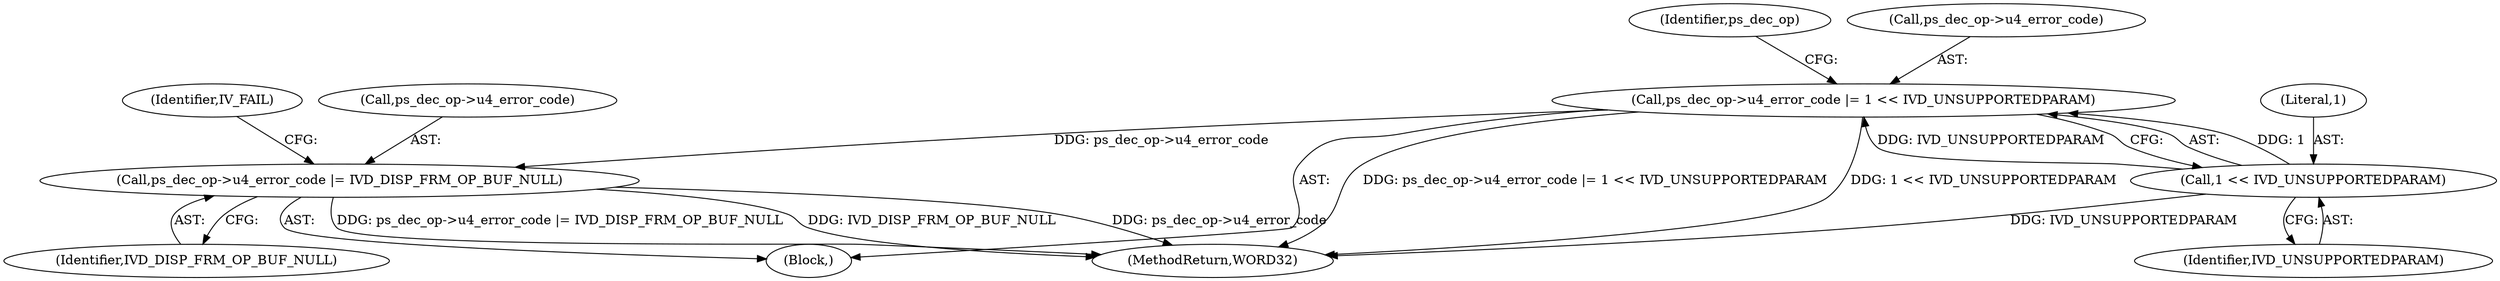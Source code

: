 digraph "0_Android_33ef7de9ddc8ea7eb9cbc440d1cf89957a0c267b@pointer" {
"1000424" [label="(Call,ps_dec_op->u4_error_code |= IVD_DISP_FRM_OP_BUF_NULL)"];
"1000417" [label="(Call,ps_dec_op->u4_error_code |= 1 << IVD_UNSUPPORTEDPARAM)"];
"1000421" [label="(Call,1 << IVD_UNSUPPORTEDPARAM)"];
"1002189" [label="(MethodReturn,WORD32)"];
"1000430" [label="(Identifier,IV_FAIL)"];
"1000426" [label="(Identifier,ps_dec_op)"];
"1000416" [label="(Block,)"];
"1000421" [label="(Call,1 << IVD_UNSUPPORTEDPARAM)"];
"1000424" [label="(Call,ps_dec_op->u4_error_code |= IVD_DISP_FRM_OP_BUF_NULL)"];
"1000428" [label="(Identifier,IVD_DISP_FRM_OP_BUF_NULL)"];
"1000425" [label="(Call,ps_dec_op->u4_error_code)"];
"1000423" [label="(Identifier,IVD_UNSUPPORTEDPARAM)"];
"1000417" [label="(Call,ps_dec_op->u4_error_code |= 1 << IVD_UNSUPPORTEDPARAM)"];
"1000418" [label="(Call,ps_dec_op->u4_error_code)"];
"1000422" [label="(Literal,1)"];
"1000424" -> "1000416"  [label="AST: "];
"1000424" -> "1000428"  [label="CFG: "];
"1000425" -> "1000424"  [label="AST: "];
"1000428" -> "1000424"  [label="AST: "];
"1000430" -> "1000424"  [label="CFG: "];
"1000424" -> "1002189"  [label="DDG: IVD_DISP_FRM_OP_BUF_NULL"];
"1000424" -> "1002189"  [label="DDG: ps_dec_op->u4_error_code"];
"1000424" -> "1002189"  [label="DDG: ps_dec_op->u4_error_code |= IVD_DISP_FRM_OP_BUF_NULL"];
"1000417" -> "1000424"  [label="DDG: ps_dec_op->u4_error_code"];
"1000417" -> "1000416"  [label="AST: "];
"1000417" -> "1000421"  [label="CFG: "];
"1000418" -> "1000417"  [label="AST: "];
"1000421" -> "1000417"  [label="AST: "];
"1000426" -> "1000417"  [label="CFG: "];
"1000417" -> "1002189"  [label="DDG: ps_dec_op->u4_error_code |= 1 << IVD_UNSUPPORTEDPARAM"];
"1000417" -> "1002189"  [label="DDG: 1 << IVD_UNSUPPORTEDPARAM"];
"1000421" -> "1000417"  [label="DDG: 1"];
"1000421" -> "1000417"  [label="DDG: IVD_UNSUPPORTEDPARAM"];
"1000421" -> "1000423"  [label="CFG: "];
"1000422" -> "1000421"  [label="AST: "];
"1000423" -> "1000421"  [label="AST: "];
"1000421" -> "1002189"  [label="DDG: IVD_UNSUPPORTEDPARAM"];
}
